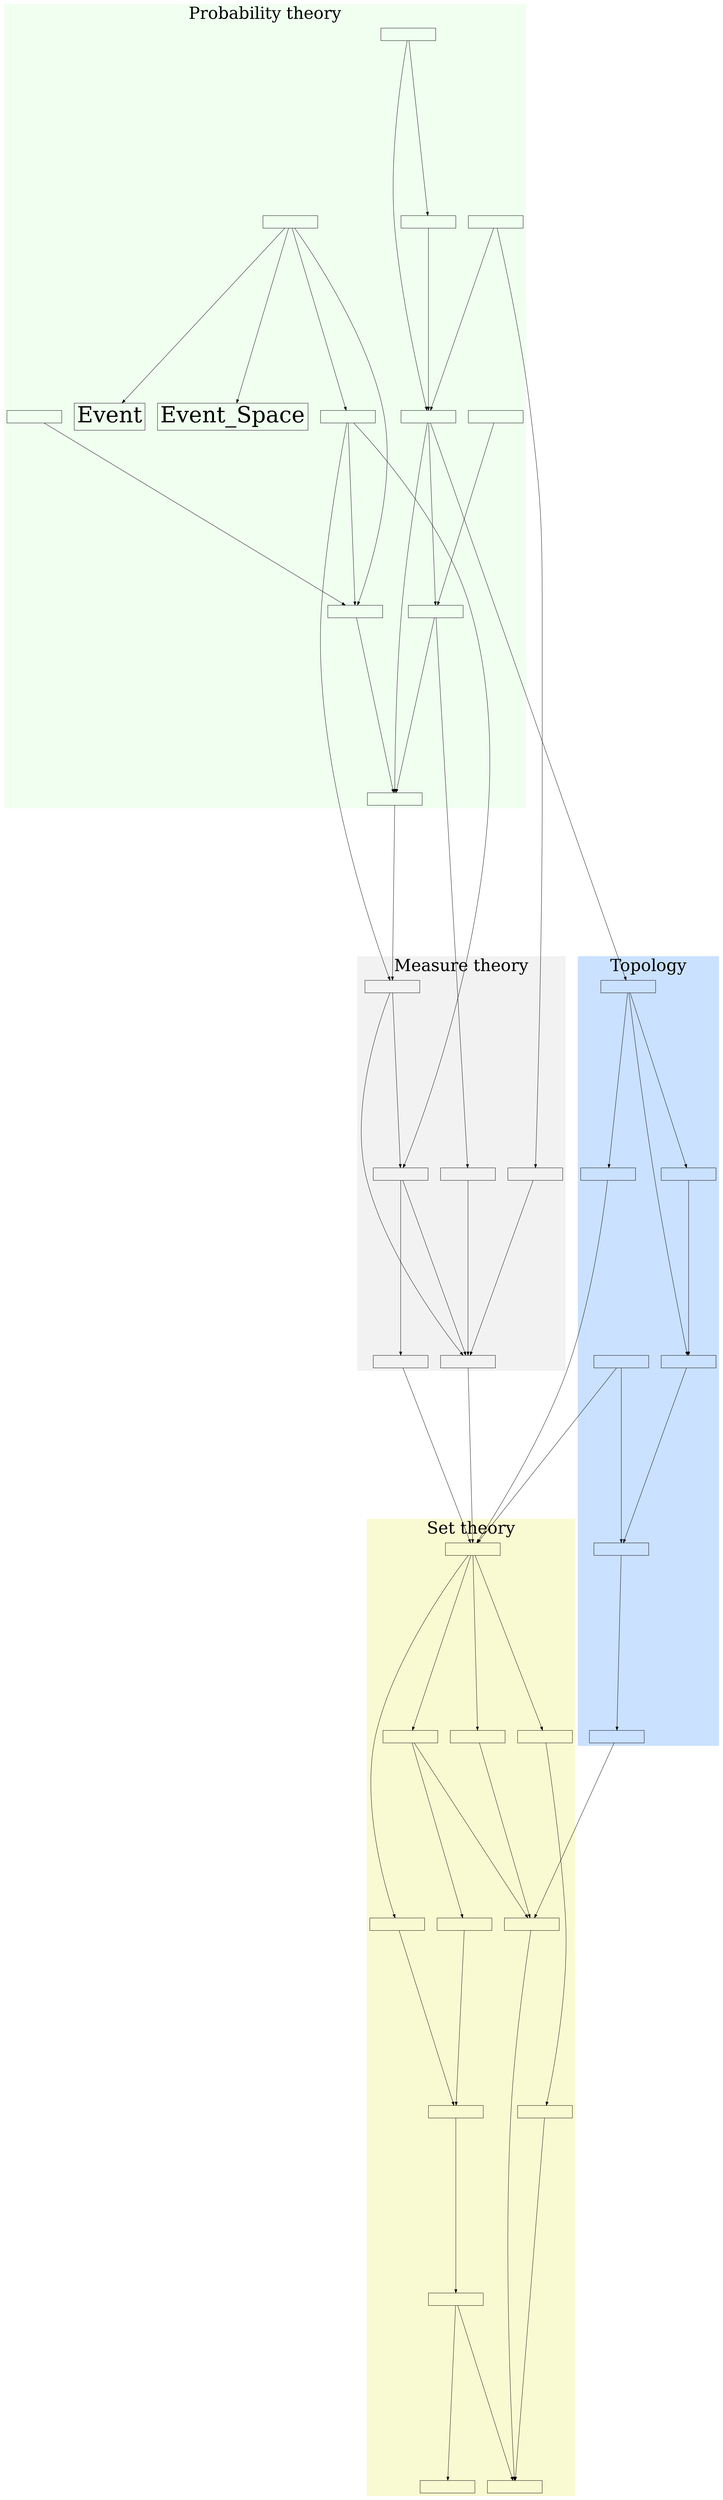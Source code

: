 digraph G {

graph [ ]

ranksep=7; # large space between same-rank nodes
#splines=ortho;
nodesep = 0.5;  # more space between all nodes


node [fixedsize=false,
#fontname="Ubuntu"
fontsize=64,
#height=1,
shape=box,
#style="filled,setlinewidth(6)"
width=2.2
#style=filled,
fillcolor=palegreen1,
]


subgraph cluster_1 {
label = "Set theory";
fontsize=48;
style=filled;
color=lightgoldenrodyellow;

Set [label="", image="nodes/Set.png"]

Set_of_Sets [label="", image="nodes/Set_of_Sets.png"]
Set_of_Sets -> Set

Unit_of_System_of_Sets [label="", image="nodes/Unit_of_System_of_Sets.png"]
Unit_of_System_of_Sets -> Set_of_Sets

Ordered_Pair [label="", image="nodes/Ordered_Pair.png"]

Set_Difference [label="", image="nodes/Set_Difference.png"]
Set_Difference -> Set

Cartesian_Product [label="", image="nodes/Cartesian_Product.png"]
Cartesian_Product -> Set
Cartesian_Product -> Ordered_Pair

Mapping [label="", image="nodes/Mapping.png"]
Mapping -> Cartesian_Product

Closed_under_Mapping [label="", image="nodes/Closed_under_Mapping.png"]
Closed_under_Mapping -> Mapping

Sequence [label="", image="nodes/Sequence.png"]
Sequence -> Mapping


Set_Union_Countable_Union [label="", image="nodes/Set_Union_Countable_Union.png"]
Set_Union_Countable_Union -> Set_of_Sets
Set_Union_Countable_Union -> Sequence



# Indexing_Set [label=
# "Indexing Set
# TODO"]
# 
# Indexing_Set_Indexed_Set [label=
# "Indexing Set/Indexed Set
# TODO"]
# 
# Indexing_Set -> Set
# 
# Indexing_Set_Family [label=
# "Indexing Set/Family
# TODO"]
# 
# Indexing_Set_Family_of_Sets [label=
# "Indexing Set/Family of Sets
# TODO"]
# 
# Indexing_Set_Family_of_Sets -> Indexing_Set
# Indexing_Set_Family_of_Sets -> Set_of_Sets
# Indexing_Set_Family_of_Sets -> Indexing_Set_Family
# 
# Set_Union_Family_of_Sets [label=
# "Set Union/Family of Sets
# TODO"]
# 
# Set_Union_Family_of_Sets -> Indexing_Set
# Set_Union_Family_of_Sets -> Indexing_Set_Indexed_Set





Relative_Complement [label="", image="nodes/Relative_Complement.png"]
Relative_Complement -> Set_Difference


Sigma_Algebra [label="", image="nodes/Sigma_Algebra.png"]
Sigma_Algebra -> Unit_of_System_of_Sets
Sigma_Algebra -> Closed_under_Mapping
Sigma_Algebra -> Set_Union_Countable_Union
Sigma_Algebra -> Relative_Complement



}



subgraph cluster_3 {
label = "Topology";
fontsize=48;
style=filled;
color=lightsteelblue1;

Power_Set [label="", image="nodes/Power_Set.png"]
Power_Set -> Set_of_Sets


Topology [label="", image="nodes/Topology.png"]
Topology -> Power_Set

Topological_Space [label="", image="nodes/Topological_Space.png"]
Topological_Space -> Topology

Borel_Sigma_Algebra [label="", image="nodes/Borel_Sigma_Algebra.png"]
Borel_Sigma_Algebra -> Topological_Space
Borel_Sigma_Algebra -> Sigma_Algebra_Generated_by_Collection_of_Subsets
Borel_Sigma_Algebra -> Open_Set_Topology

Open_Set_Topology [label="", image="nodes/Open_Set_Topology.png"]
Open_Set_Topology -> Topological_Space

Difference_Topology_Sigma_Algebra -> Topology
Difference_Topology_Sigma_Algebra -> Sigma_Algebra

Difference_Topology_Sigma_Algebra [label="", image="nodes/Difference_Topology_Sigma_Algebra.png"]
}




subgraph cluster_2 {
label = "Measure theory";
fontsize=48;
style=filled;
color=gray95;


Sigma_Algebra_Generated_by_Collection_of_Subsets [label="", image="nodes/Sigma_Algebra_Generated_by_Collection_of_Subsets.png"]
Sigma_Algebra_Generated_by_Collection_of_Subsets -> Sigma_Algebra


Measurable_Space [label="", image="nodes/Measurable_Space.png"]
Measurable_Space -> Sigma_Algebra


Measure_Measure_Theory [label="", image="nodes/Measure_Measure_Theory.png"]
Measure_Measure_Theory -> Measurable_Space
Measure_Measure_Theory -> Countably_Additive_Function

Countably_Additive_Function [label="", image="nodes/Countably_Additive_Function.png"]
Countably_Additive_Function -> Sigma_Algebra

Measure_Space [label="", image="nodes/Measure_Space.png"]
Measure_Space -> Measure_Measure_Theory
Measure_Space -> Measurable_Space
# Measure_Space -> Sigma_Algebra


# Measurable_Function_Real_Valued_Function [label="", image="nodes/Measurable_Function_Real_Valued_Function.png"]
# Measurable_Function_Real_Valued_Function -> Measurable_Space

Measurable_Set [label="", image="nodes/Measurable_Set.png"]
Measurable_Set -> Measurable_Space

Measurable_Mapping [label="", image="nodes/Measurable_Mapping.png"]
Measurable_Mapping -> Measurable_Space


}

subgraph cluster_4 {
label = "Probability theory";
fontsize=48;
style=filled;
color=honeydew;

Probability_Space [label="", image="nodes/Probability_Space.png"]
Probability_Space -> Measure_Space

Experiment [label="", image="nodes/Experiment.png"]
Experiment -> Probability_Space

Elementary_Event [label="", image="nodes/Elementary_Event.png"]
Elementary_Event -> Experiment

Probability_Measure [label="", image="nodes/Probability_Measure.png"]
Probability_Measure -> Measure_Space
Probability_Measure -> Measure_Measure_Theory
Probability_Measure -> Experiment

Random_Variable_General_Definition [label="", image="nodes/Random_Variable_General_Definition.png"]
Random_Variable_General_Definition -> Probability_Space
# Random_Variable_General_Definition -> Measurable_Space
Random_Variable_General_Definition -> Measurable_Mapping


Real_Valued_Random_Variable [label="", image="nodes/Real_Valued_Random_Variable.png"]
Real_Valued_Random_Variable -> Probability_Space
Real_Valued_Random_Variable -> Borel_Sigma_Algebra
Real_Valued_Random_Variable -> Random_Variable_General_Definition


Real_Valued_Random_Variable_Notation [label="", image="nodes/Real_Valued_Random_Variable_Notation.png"]
Real_Valued_Random_Variable_Notation -> Real_Valued_Random_Variable
Real_Valued_Random_Variable_Notation -> Measurable_Set


Discrete_Random_Variable [label="", image="nodes/Discrete_Random_Variable.png"]
Discrete_Random_Variable -> Random_Variable_General_Definition

Cumulative_Distribution_Function [label="", image="nodes/Cumulative_Distribution_Function.png"]
Cumulative_Distribution_Function -> Real_Valued_Random_Variable

Continuous_Random_Variable [label="", image="nodes/Continuous_Random_Variable.png"]
Continuous_Random_Variable -> Real_Valued_Random_Variable
Continuous_Random_Variable -> Cumulative_Distribution_Function


Probability_Formal_Definition [label="", image="nodes/Probability_Formal_Definition.png"]
Probability_Formal_Definition -> Experiment
Probability_Formal_Definition -> Event
Probability_Formal_Definition -> Event_Space
Probability_Formal_Definition -> Probability_Measure
}


}